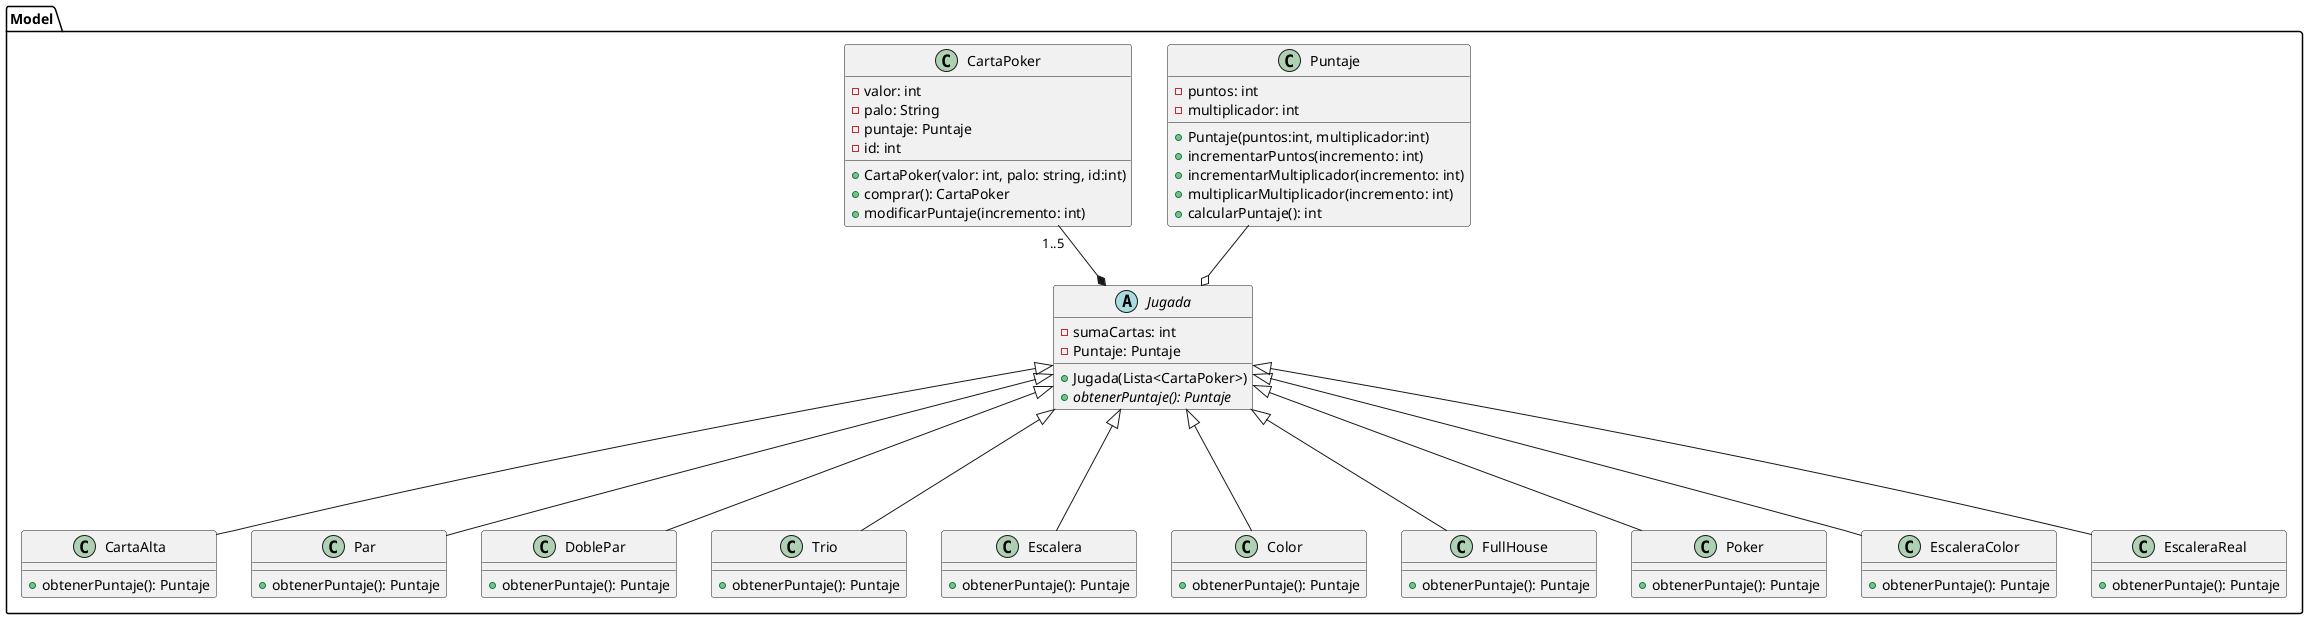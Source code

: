 @startuml
package Model {

    class Puntaje {
        - puntos: int
        - multiplicador: int
        + Puntaje(puntos:int, multiplicador:int)
        + incrementarPuntos(incremento: int)
        + incrementarMultiplicador(incremento: int)
        + multiplicarMultiplicador(incremento: int)
        + calcularPuntaje(): int
    }

    class CartaPoker {
        - valor: int
        - palo: String
        - puntaje: Puntaje
        - id: int
        + CartaPoker(valor: int, palo: string, id:int)
        + comprar(): CartaPoker
        + modificarPuntaje(incremento: int)
    }

    abstract class Jugada {
        - sumaCartas: int
        - Puntaje: Puntaje
        + Jugada(Lista<CartaPoker>)
        + {abstract} obtenerPuntaje(): Puntaje
    }

    class CartaAlta {
        + obtenerPuntaje(): Puntaje
    }

    class Par {
    + obtenerPuntaje(): Puntaje
    }

    class DoblePar {
    + obtenerPuntaje(): Puntaje
    }

    class Trio {
    + obtenerPuntaje(): Puntaje
    }

    class Escalera {
    + obtenerPuntaje(): Puntaje
    }

    class Color {
    + obtenerPuntaje(): Puntaje
    }

    class FullHouse {
    + obtenerPuntaje(): Puntaje
    }

    class Poker {
    + obtenerPuntaje(): Puntaje
    }

    class EscaleraColor {
    + obtenerPuntaje(): Puntaje
    }

    class EscaleraReal {
    + obtenerPuntaje(): Puntaje
    }

    Jugada *-up- "1..5"CartaPoker
    Jugada o-up- Puntaje

    CartaAlta -up--|> Jugada
    Par -up--|> Jugada
    DoblePar -up--|> Jugada
    Trio -up--|> Jugada
    Escalera -up--|> Jugada
    Color -up--|> Jugada
    FullHouse -up--|> Jugada
    Poker -up--|> Jugada
    EscaleraColor -up--|> Jugada
    EscaleraReal -up--|> Jugada
    }
}
@enduml